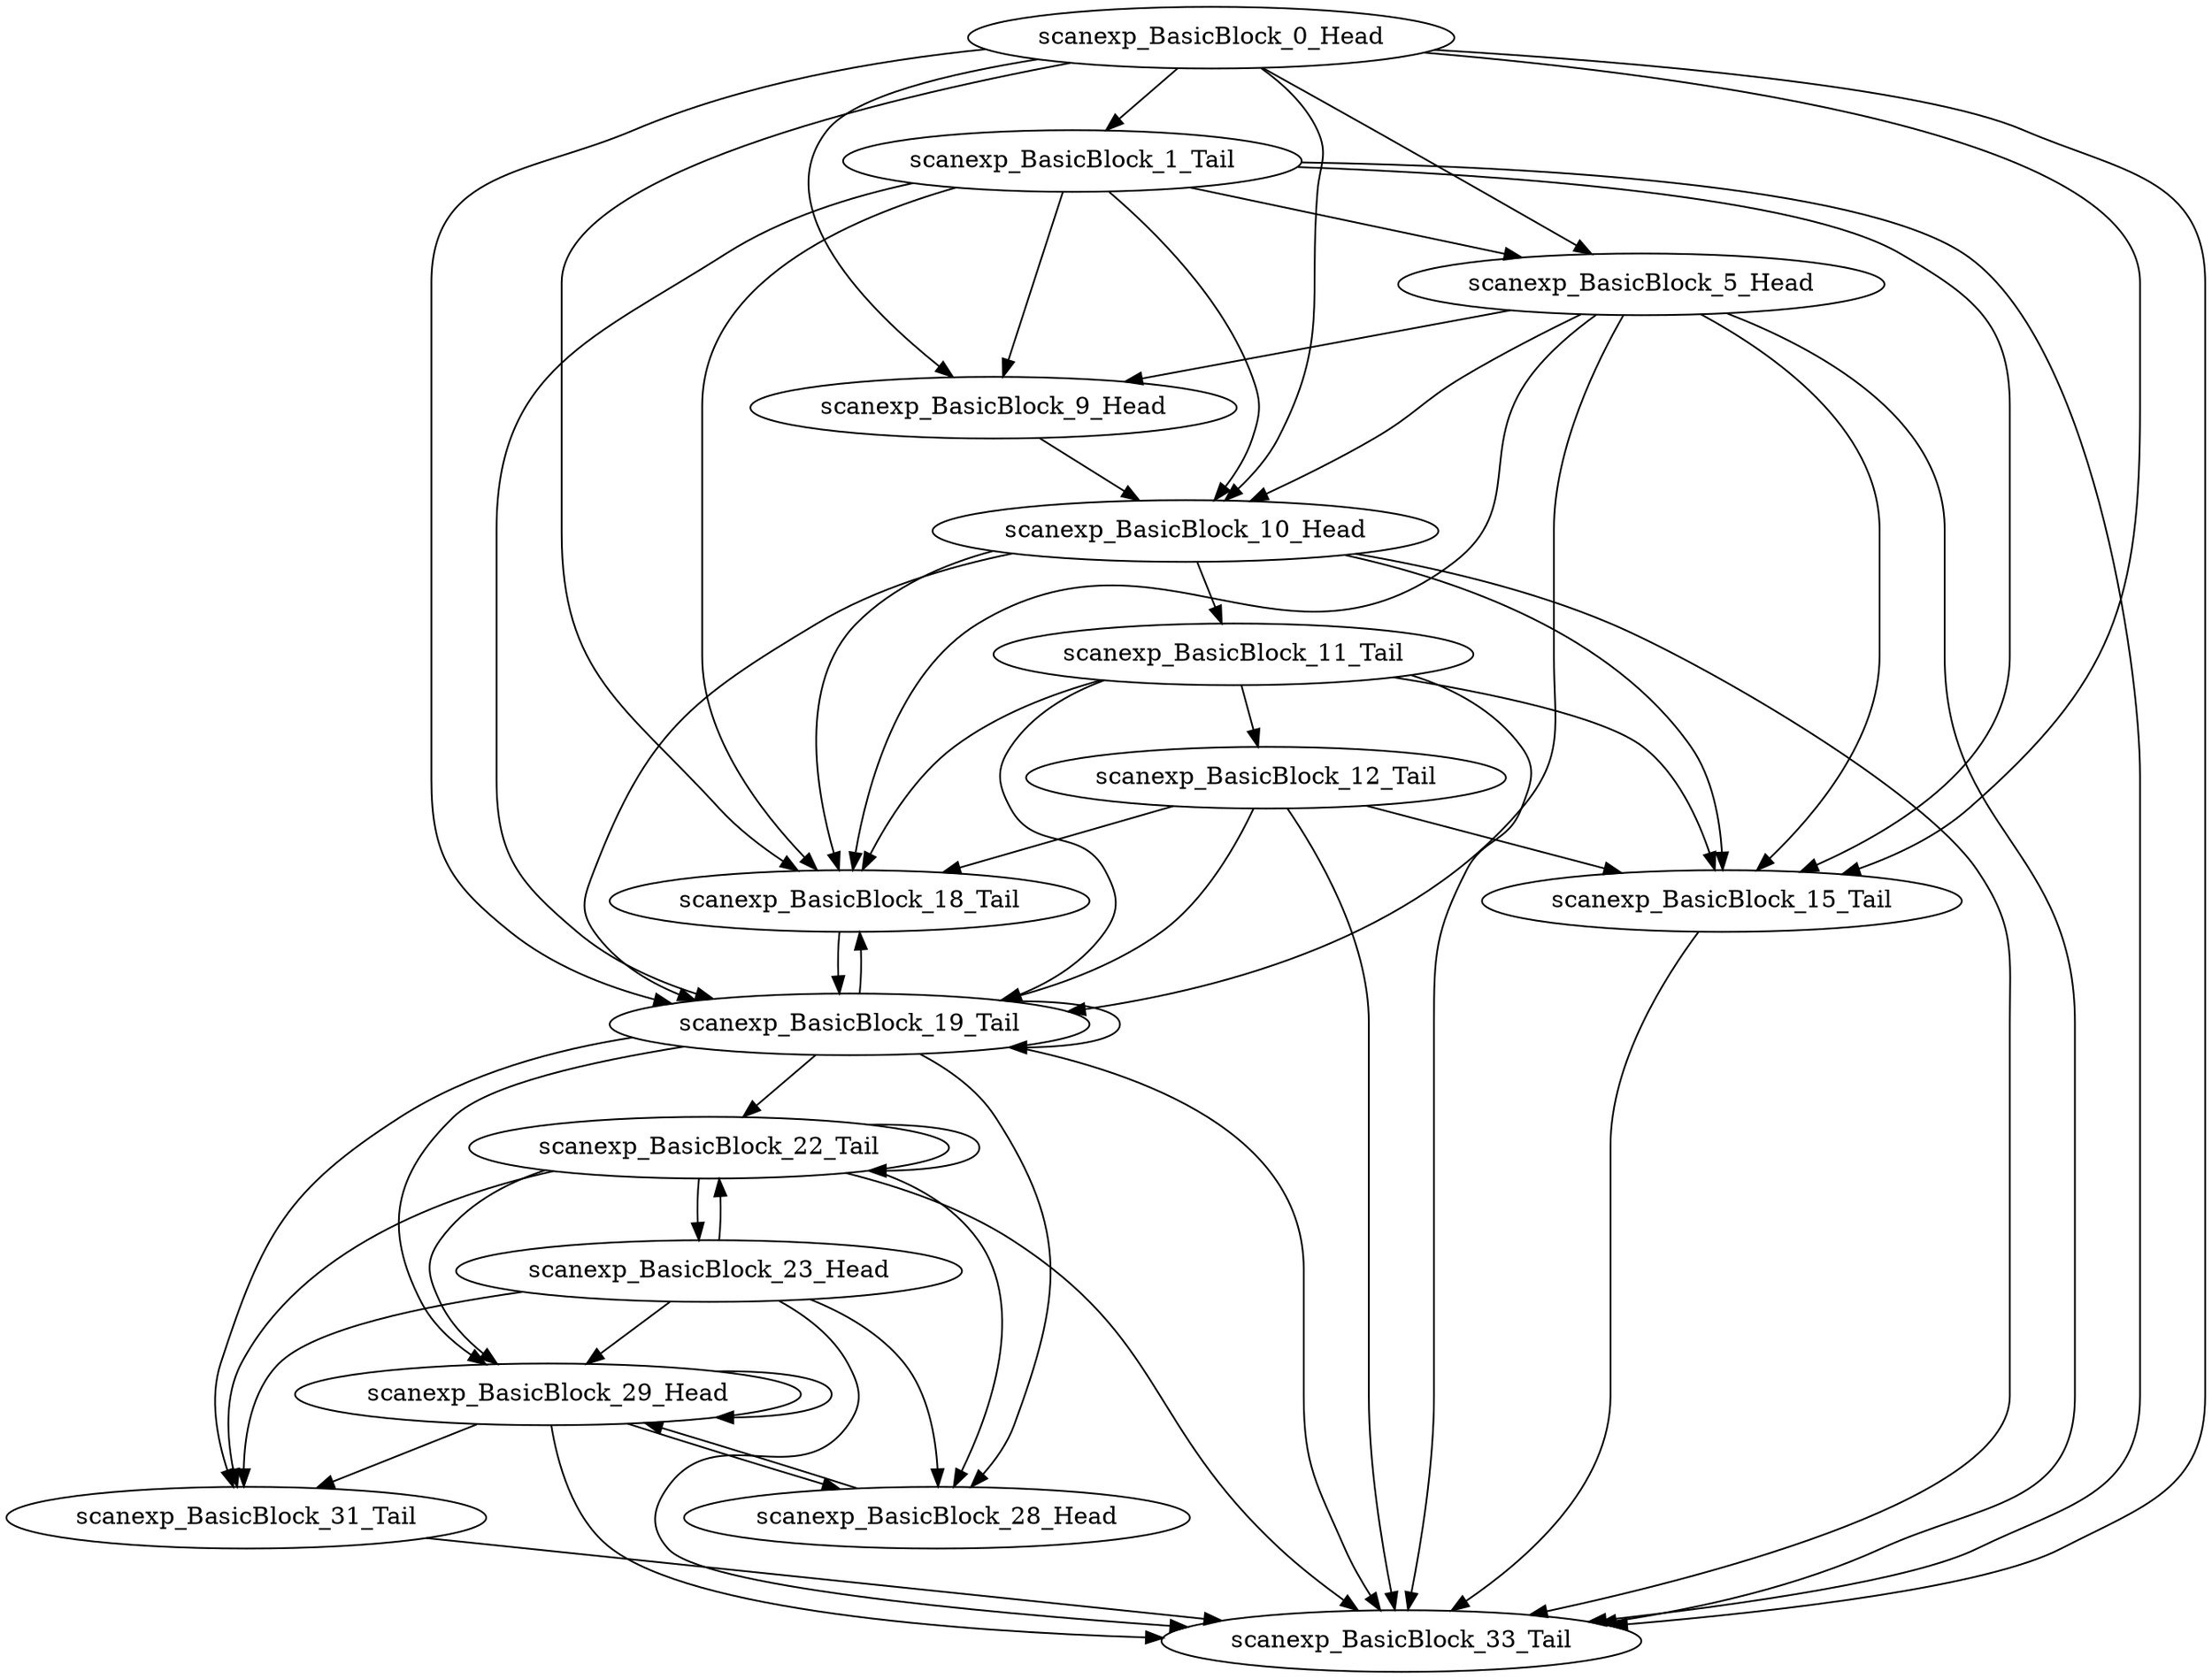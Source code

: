 digraph G {
    "scanexp_BasicBlock_18_Tail" -> "scanexp_BasicBlock_19_Tail"
    "scanexp_BasicBlock_0_Head" -> "scanexp_BasicBlock_18_Tail"
    "scanexp_BasicBlock_0_Head" -> "scanexp_BasicBlock_9_Head"
    "scanexp_BasicBlock_0_Head" -> "scanexp_BasicBlock_33_Tail"
    "scanexp_BasicBlock_0_Head" -> "scanexp_BasicBlock_1_Tail"
    "scanexp_BasicBlock_0_Head" -> "scanexp_BasicBlock_19_Tail"
    "scanexp_BasicBlock_0_Head" -> "scanexp_BasicBlock_15_Tail"
    "scanexp_BasicBlock_0_Head" -> "scanexp_BasicBlock_5_Head"
    "scanexp_BasicBlock_0_Head" -> "scanexp_BasicBlock_10_Head"
    "scanexp_BasicBlock_9_Head" -> "scanexp_BasicBlock_10_Head"
    "scanexp_BasicBlock_31_Tail" -> "scanexp_BasicBlock_33_Tail"
    "scanexp_BasicBlock_1_Tail" -> "scanexp_BasicBlock_18_Tail"
    "scanexp_BasicBlock_1_Tail" -> "scanexp_BasicBlock_9_Head"
    "scanexp_BasicBlock_1_Tail" -> "scanexp_BasicBlock_33_Tail"
    "scanexp_BasicBlock_1_Tail" -> "scanexp_BasicBlock_19_Tail"
    "scanexp_BasicBlock_1_Tail" -> "scanexp_BasicBlock_15_Tail"
    "scanexp_BasicBlock_1_Tail" -> "scanexp_BasicBlock_5_Head"
    "scanexp_BasicBlock_1_Tail" -> "scanexp_BasicBlock_10_Head"
    "scanexp_BasicBlock_29_Head" -> "scanexp_BasicBlock_31_Tail"
    "scanexp_BasicBlock_29_Head" -> "scanexp_BasicBlock_33_Tail"
    "scanexp_BasicBlock_29_Head" -> "scanexp_BasicBlock_29_Head"
    "scanexp_BasicBlock_29_Head" -> "scanexp_BasicBlock_28_Head"
    "scanexp_BasicBlock_28_Head" -> "scanexp_BasicBlock_29_Head"
    "scanexp_BasicBlock_19_Tail" -> "scanexp_BasicBlock_18_Tail"
    "scanexp_BasicBlock_19_Tail" -> "scanexp_BasicBlock_31_Tail"
    "scanexp_BasicBlock_19_Tail" -> "scanexp_BasicBlock_33_Tail"
    "scanexp_BasicBlock_19_Tail" -> "scanexp_BasicBlock_29_Head"
    "scanexp_BasicBlock_19_Tail" -> "scanexp_BasicBlock_28_Head"
    "scanexp_BasicBlock_19_Tail" -> "scanexp_BasicBlock_19_Tail"
    "scanexp_BasicBlock_19_Tail" -> "scanexp_BasicBlock_22_Tail"
    "scanexp_BasicBlock_23_Head" -> "scanexp_BasicBlock_31_Tail"
    "scanexp_BasicBlock_23_Head" -> "scanexp_BasicBlock_33_Tail"
    "scanexp_BasicBlock_23_Head" -> "scanexp_BasicBlock_29_Head"
    "scanexp_BasicBlock_23_Head" -> "scanexp_BasicBlock_28_Head"
    "scanexp_BasicBlock_23_Head" -> "scanexp_BasicBlock_22_Tail"
    "scanexp_BasicBlock_15_Tail" -> "scanexp_BasicBlock_33_Tail"
    "scanexp_BasicBlock_12_Tail" -> "scanexp_BasicBlock_18_Tail"
    "scanexp_BasicBlock_12_Tail" -> "scanexp_BasicBlock_33_Tail"
    "scanexp_BasicBlock_12_Tail" -> "scanexp_BasicBlock_19_Tail"
    "scanexp_BasicBlock_12_Tail" -> "scanexp_BasicBlock_15_Tail"
    "scanexp_BasicBlock_5_Head" -> "scanexp_BasicBlock_18_Tail"
    "scanexp_BasicBlock_5_Head" -> "scanexp_BasicBlock_9_Head"
    "scanexp_BasicBlock_5_Head" -> "scanexp_BasicBlock_33_Tail"
    "scanexp_BasicBlock_5_Head" -> "scanexp_BasicBlock_19_Tail"
    "scanexp_BasicBlock_5_Head" -> "scanexp_BasicBlock_15_Tail"
    "scanexp_BasicBlock_5_Head" -> "scanexp_BasicBlock_10_Head"
    "scanexp_BasicBlock_11_Tail" -> "scanexp_BasicBlock_18_Tail"
    "scanexp_BasicBlock_11_Tail" -> "scanexp_BasicBlock_33_Tail"
    "scanexp_BasicBlock_11_Tail" -> "scanexp_BasicBlock_19_Tail"
    "scanexp_BasicBlock_11_Tail" -> "scanexp_BasicBlock_15_Tail"
    "scanexp_BasicBlock_11_Tail" -> "scanexp_BasicBlock_12_Tail"
    "scanexp_BasicBlock_10_Head" -> "scanexp_BasicBlock_18_Tail"
    "scanexp_BasicBlock_10_Head" -> "scanexp_BasicBlock_33_Tail"
    "scanexp_BasicBlock_10_Head" -> "scanexp_BasicBlock_19_Tail"
    "scanexp_BasicBlock_10_Head" -> "scanexp_BasicBlock_15_Tail"
    "scanexp_BasicBlock_10_Head" -> "scanexp_BasicBlock_11_Tail"
    "scanexp_BasicBlock_22_Tail" -> "scanexp_BasicBlock_31_Tail"
    "scanexp_BasicBlock_22_Tail" -> "scanexp_BasicBlock_33_Tail"
    "scanexp_BasicBlock_22_Tail" -> "scanexp_BasicBlock_29_Head"
    "scanexp_BasicBlock_22_Tail" -> "scanexp_BasicBlock_28_Head"
    "scanexp_BasicBlock_22_Tail" -> "scanexp_BasicBlock_23_Head"
    "scanexp_BasicBlock_22_Tail" -> "scanexp_BasicBlock_22_Tail"
}
